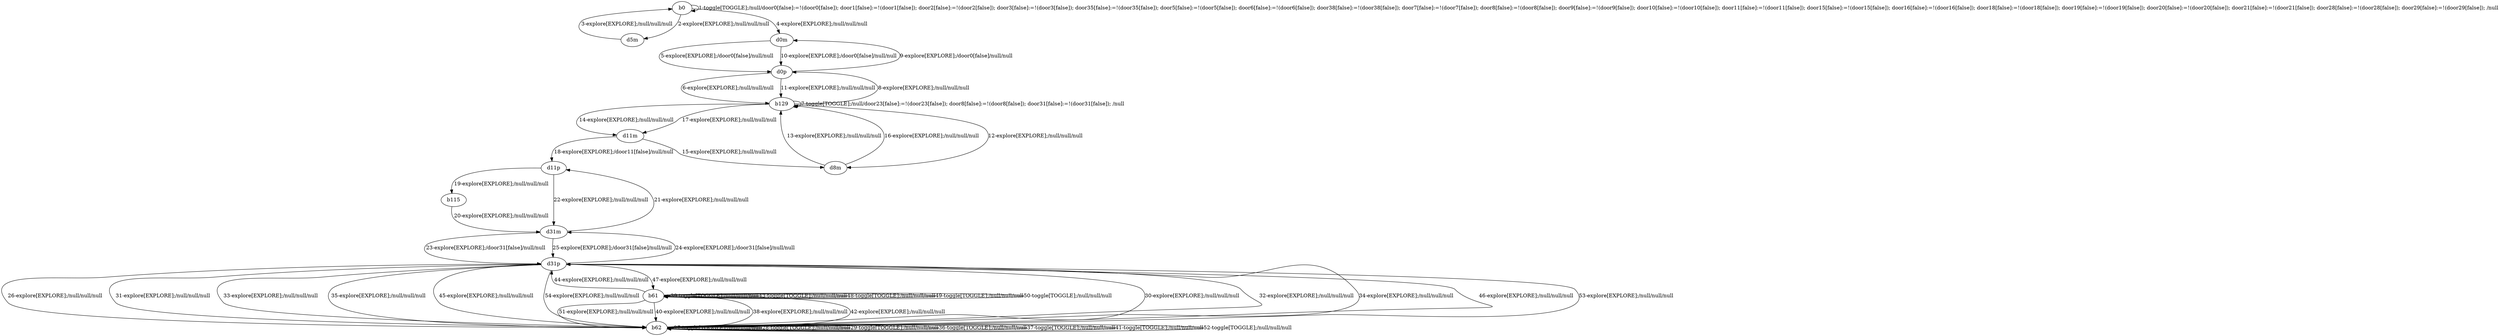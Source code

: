 # Total number of goals covered by this test: 5
# b62 --> b62
# d31p --> b62
# b61 --> b62
# b62 --> b61
# b62 --> d31p

digraph g {
"b0" -> "b0" [label = "1-toggle[TOGGLE];/null/door0[false]:=!(door0[false]); door1[false]:=!(door1[false]); door2[false]:=!(door2[false]); door3[false]:=!(door3[false]); door35[false]:=!(door35[false]); door5[false]:=!(door5[false]); door6[false]:=!(door6[false]); door38[false]:=!(door38[false]); door7[false]:=!(door7[false]); door8[false]:=!(door8[false]); door9[false]:=!(door9[false]); door10[false]:=!(door10[false]); door11[false]:=!(door11[false]); door15[false]:=!(door15[false]); door16[false]:=!(door16[false]); door18[false]:=!(door18[false]); door19[false]:=!(door19[false]); door20[false]:=!(door20[false]); door21[false]:=!(door21[false]); door28[false]:=!(door28[false]); door29[false]:=!(door29[false]); /null"];
"b0" -> "d5m" [label = "2-explore[EXPLORE];/null/null/null"];
"d5m" -> "b0" [label = "3-explore[EXPLORE];/null/null/null"];
"b0" -> "d0m" [label = "4-explore[EXPLORE];/null/null/null"];
"d0m" -> "d0p" [label = "5-explore[EXPLORE];/door0[false]/null/null"];
"d0p" -> "b129" [label = "6-explore[EXPLORE];/null/null/null"];
"b129" -> "b129" [label = "7-toggle[TOGGLE];/null/door23[false]:=!(door23[false]); door8[false]:=!(door8[false]); door31[false]:=!(door31[false]); /null"];
"b129" -> "d0p" [label = "8-explore[EXPLORE];/null/null/null"];
"d0p" -> "d0m" [label = "9-explore[EXPLORE];/door0[false]/null/null"];
"d0m" -> "d0p" [label = "10-explore[EXPLORE];/door0[false]/null/null"];
"d0p" -> "b129" [label = "11-explore[EXPLORE];/null/null/null"];
"b129" -> "d8m" [label = "12-explore[EXPLORE];/null/null/null"];
"d8m" -> "b129" [label = "13-explore[EXPLORE];/null/null/null"];
"b129" -> "d11m" [label = "14-explore[EXPLORE];/null/null/null"];
"d11m" -> "d8m" [label = "15-explore[EXPLORE];/null/null/null"];
"d8m" -> "b129" [label = "16-explore[EXPLORE];/null/null/null"];
"b129" -> "d11m" [label = "17-explore[EXPLORE];/null/null/null"];
"d11m" -> "d11p" [label = "18-explore[EXPLORE];/door11[false]/null/null"];
"d11p" -> "b115" [label = "19-explore[EXPLORE];/null/null/null"];
"b115" -> "d31m" [label = "20-explore[EXPLORE];/null/null/null"];
"d31m" -> "d11p" [label = "21-explore[EXPLORE];/null/null/null"];
"d11p" -> "d31m" [label = "22-explore[EXPLORE];/null/null/null"];
"d31m" -> "d31p" [label = "23-explore[EXPLORE];/door31[false]/null/null"];
"d31p" -> "d31m" [label = "24-explore[EXPLORE];/door31[false]/null/null"];
"d31m" -> "d31p" [label = "25-explore[EXPLORE];/door31[false]/null/null"];
"d31p" -> "b62" [label = "26-explore[EXPLORE];/null/null/null"];
"b62" -> "b62" [label = "27-toggle[TOGGLE];/null/null/null"];
"b62" -> "b62" [label = "28-toggle[TOGGLE];/null/null/null"];
"b62" -> "b62" [label = "29-toggle[TOGGLE];/null/null/null"];
"b62" -> "d31p" [label = "30-explore[EXPLORE];/null/null/null"];
"d31p" -> "b62" [label = "31-explore[EXPLORE];/null/null/null"];
"b62" -> "d31p" [label = "32-explore[EXPLORE];/null/null/null"];
"d31p" -> "b62" [label = "33-explore[EXPLORE];/null/null/null"];
"b62" -> "d31p" [label = "34-explore[EXPLORE];/null/null/null"];
"d31p" -> "b62" [label = "35-explore[EXPLORE];/null/null/null"];
"b62" -> "b62" [label = "36-toggle[TOGGLE];/null/null/null"];
"b62" -> "b62" [label = "37-toggle[TOGGLE];/null/null/null"];
"b62" -> "b61" [label = "38-explore[EXPLORE];/null/null/null"];
"b61" -> "b61" [label = "39-toggle[TOGGLE];/null/null/null"];
"b61" -> "b62" [label = "40-explore[EXPLORE];/null/null/null"];
"b62" -> "b62" [label = "41-toggle[TOGGLE];/null/null/null"];
"b62" -> "b61" [label = "42-explore[EXPLORE];/null/null/null"];
"b61" -> "b61" [label = "43-toggle[TOGGLE];/null/null/null"];
"b61" -> "d31p" [label = "44-explore[EXPLORE];/null/null/null"];
"d31p" -> "b62" [label = "45-explore[EXPLORE];/null/null/null"];
"b62" -> "d31p" [label = "46-explore[EXPLORE];/null/null/null"];
"d31p" -> "b61" [label = "47-explore[EXPLORE];/null/null/null"];
"b61" -> "b61" [label = "48-toggle[TOGGLE];/null/null/null"];
"b61" -> "b61" [label = "49-toggle[TOGGLE];/null/null/null"];
"b61" -> "b61" [label = "50-toggle[TOGGLE];/null/null/null"];
"b61" -> "b62" [label = "51-explore[EXPLORE];/null/null/null"];
"b62" -> "b62" [label = "52-toggle[TOGGLE];/null/null/null"];
"b62" -> "d31p" [label = "53-explore[EXPLORE];/null/null/null"];
"d31p" -> "b62" [label = "54-explore[EXPLORE];/null/null/null"];
}